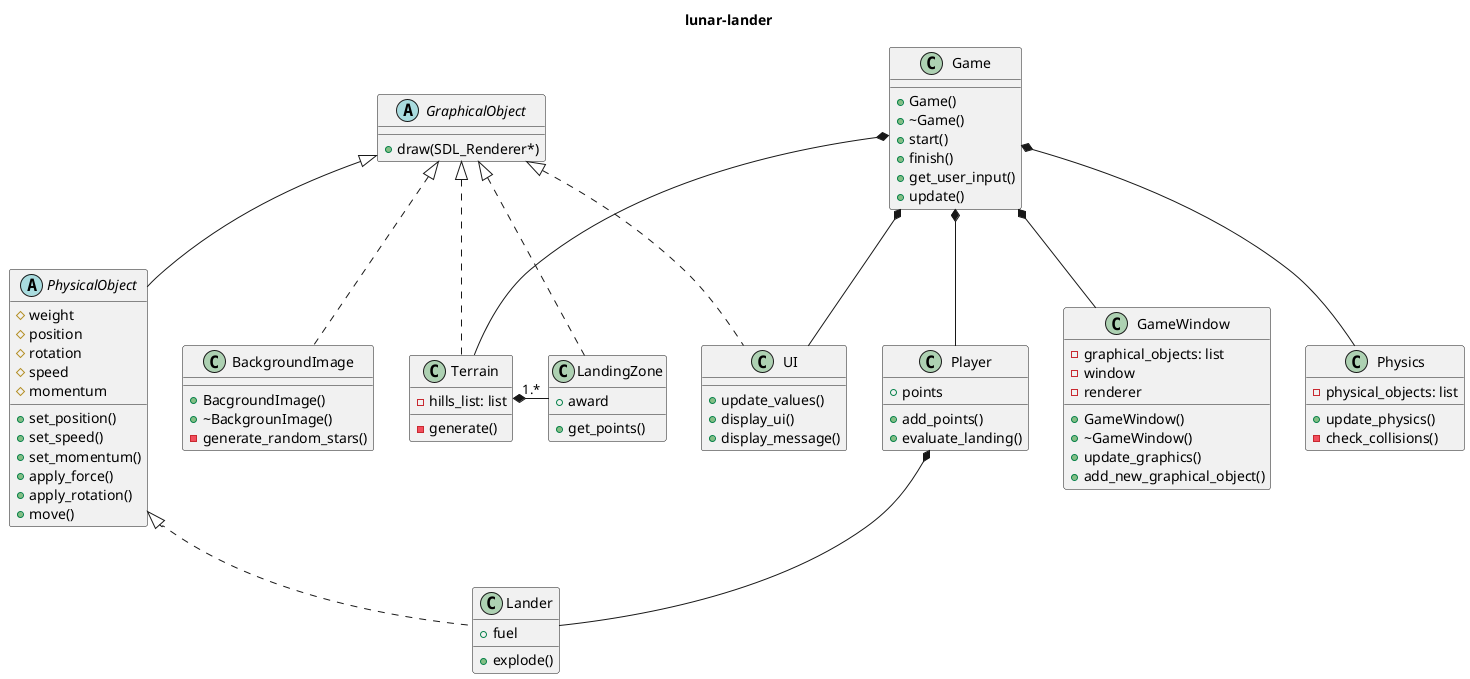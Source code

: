 @startuml lunar-lander
title lunar-lander
abstract PhysicalObject{
    #weight
    #position
    #rotation
    #speed
    #momentum
    +set_position()
    +set_speed()
    +set_momentum()
    +apply_force()
    +apply_rotation()
    +move()
}
abstract GraphicalObject{
    +draw(SDL_Renderer*)
}

class BackgroundImage{
    +BacgroundImage()
    +~BackgrounImage()
    -generate_random_stars()
}
class Game{
    +Game()
    +~Game()
    +start()
    +finish()
    +get_user_input()
    +update()
}
class Lander{
    +fuel
    +explode()
}
class Terrain{
    -hills_list: list
    -generate()
}
class GameWindow{
    +GameWindow()
    +~GameWindow()
    -graphical_objects: list
    -window
    -renderer
    +update_graphics()
    +add_new_graphical_object()
}
class Player{
    +points
    +add_points()
    +evaluate_landing()
}
class Physics{
    -physical_objects: list
    +update_physics()
    -check_collisions()
}
class LandingZone{
    +award
    +get_points()
}
class UI{
    +update_values()
    +display_ui()
    +display_message()
}

PhysicalObject <|.. Lander
GraphicalObject <|-- PhysicalObject
GraphicalObject <|.. Terrain
Game *-- GameWindow
Player *-- Lander
Game *-- Physics
Game *-- Player
Game *-- Terrain
GraphicalObject <|.. LandingZone
Terrain *- "1.*"LandingZone
GraphicalObject <|.. UI
Game *-- UI
GraphicalObject <|.. BackgroundImage
